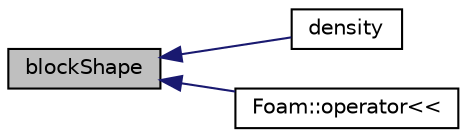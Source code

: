 digraph "blockShape"
{
  bgcolor="transparent";
  edge [fontname="Helvetica",fontsize="10",labelfontname="Helvetica",labelfontsize="10"];
  node [fontname="Helvetica",fontsize="10",shape=record];
  rankdir="LR";
  Node136 [label="blockShape",height=0.2,width=0.4,color="black", fillcolor="grey75", style="filled", fontcolor="black"];
  Node136 -> Node137 [dir="back",color="midnightblue",fontsize="10",style="solid",fontname="Helvetica"];
  Node137 [label="density",height=0.2,width=0.4,color="black",URL="$a25745.html#a469655d12d8bca9cfe2b8571dffabe10",tooltip="Return the number of cells in the i,j,k directions. "];
  Node136 -> Node138 [dir="back",color="midnightblue",fontsize="10",style="solid",fontname="Helvetica"];
  Node138 [label="Foam::operator\<\<",height=0.2,width=0.4,color="black",URL="$a21851.html#a0034a9c9396a3cb4f02f594753f5a989"];
}
